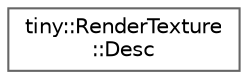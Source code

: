digraph "Graphical Class Hierarchy"
{
 // LATEX_PDF_SIZE
  bgcolor="transparent";
  edge [fontname=Helvetica,fontsize=10,labelfontname=Helvetica,labelfontsize=10];
  node [fontname=Helvetica,fontsize=10,shape=box,height=0.2,width=0.4];
  rankdir="LR";
  Node0 [id="Node000000",label="tiny::RenderTexture\l::Desc",height=0.2,width=0.4,color="grey40", fillcolor="white", style="filled",URL="$structtiny_1_1_render_texture_1_1_desc.html",tooltip=" "];
}
